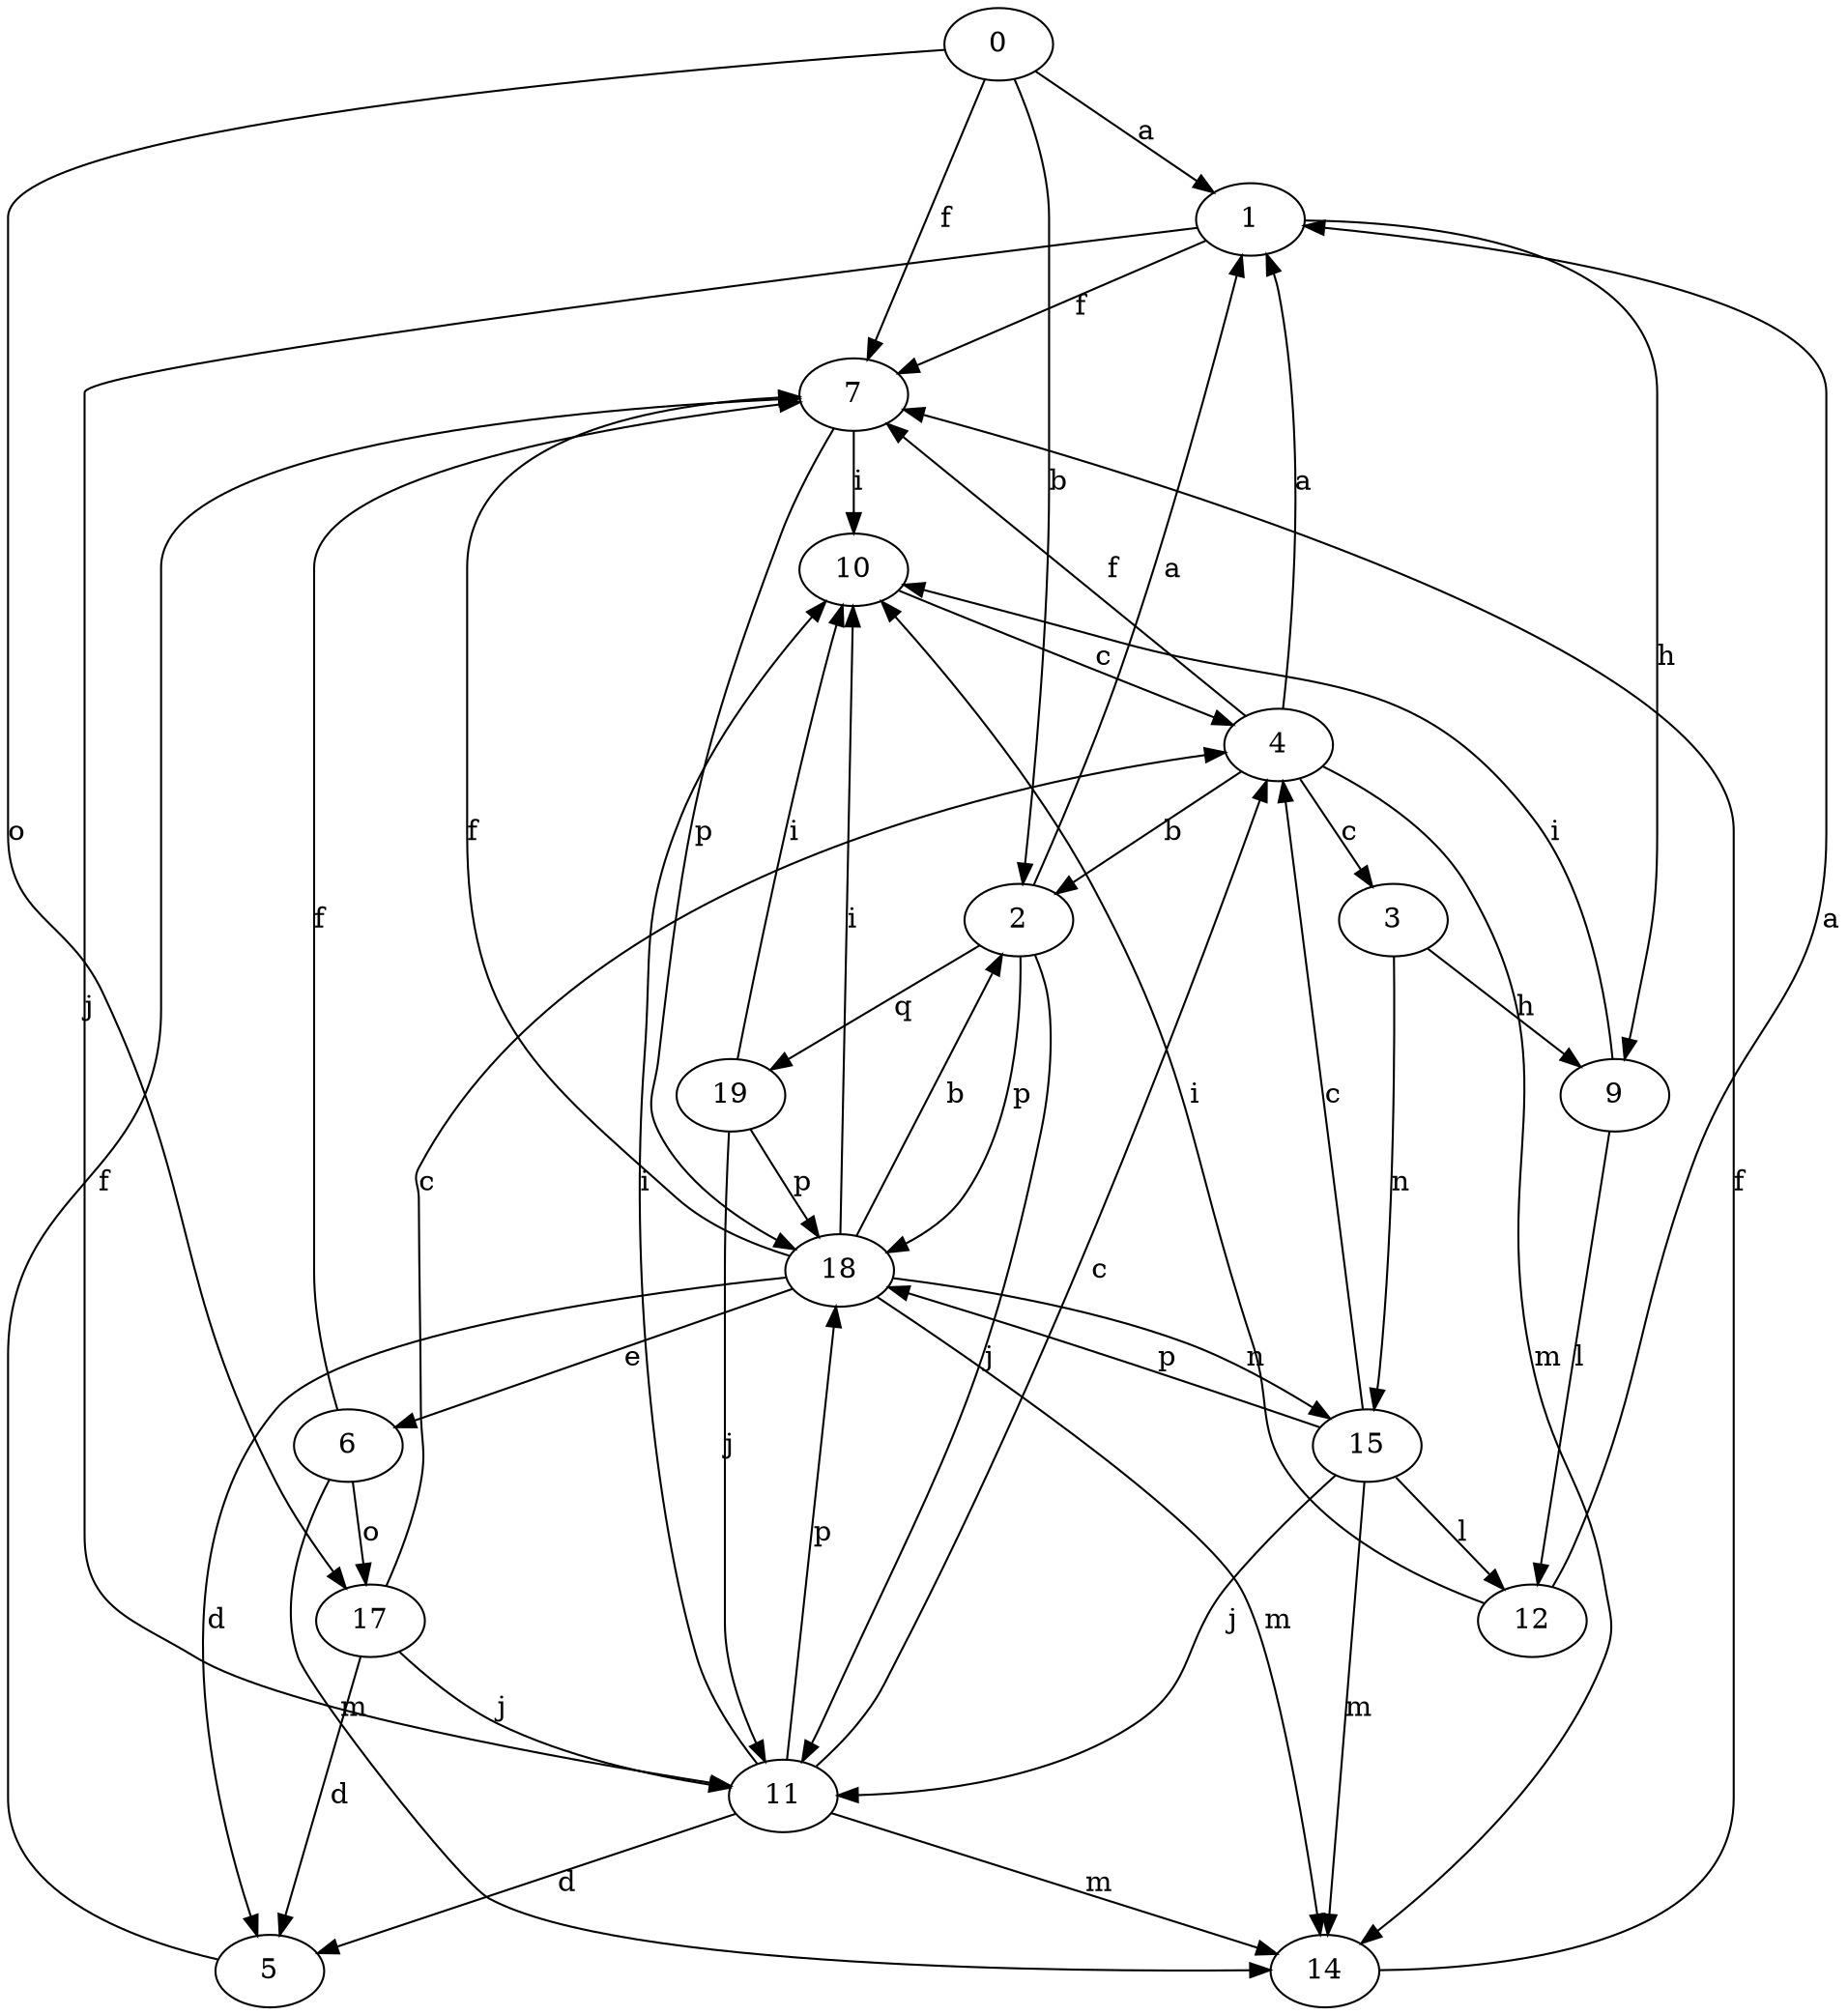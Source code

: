 strict digraph  {
0;
1;
2;
3;
4;
5;
6;
7;
9;
10;
11;
12;
14;
15;
17;
18;
19;
0 -> 1  [label=a];
0 -> 2  [label=b];
0 -> 7  [label=f];
0 -> 17  [label=o];
1 -> 7  [label=f];
1 -> 9  [label=h];
1 -> 11  [label=j];
2 -> 1  [label=a];
2 -> 11  [label=j];
2 -> 18  [label=p];
2 -> 19  [label=q];
3 -> 9  [label=h];
3 -> 15  [label=n];
4 -> 1  [label=a];
4 -> 2  [label=b];
4 -> 3  [label=c];
4 -> 7  [label=f];
4 -> 14  [label=m];
5 -> 7  [label=f];
6 -> 7  [label=f];
6 -> 14  [label=m];
6 -> 17  [label=o];
7 -> 10  [label=i];
7 -> 18  [label=p];
9 -> 10  [label=i];
9 -> 12  [label=l];
10 -> 4  [label=c];
11 -> 4  [label=c];
11 -> 5  [label=d];
11 -> 10  [label=i];
11 -> 14  [label=m];
11 -> 18  [label=p];
12 -> 1  [label=a];
12 -> 10  [label=i];
14 -> 7  [label=f];
15 -> 4  [label=c];
15 -> 11  [label=j];
15 -> 12  [label=l];
15 -> 14  [label=m];
15 -> 18  [label=p];
17 -> 4  [label=c];
17 -> 5  [label=d];
17 -> 11  [label=j];
18 -> 2  [label=b];
18 -> 5  [label=d];
18 -> 6  [label=e];
18 -> 7  [label=f];
18 -> 10  [label=i];
18 -> 14  [label=m];
18 -> 15  [label=n];
19 -> 10  [label=i];
19 -> 11  [label=j];
19 -> 18  [label=p];
}
